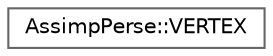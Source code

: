 digraph "クラス階層図"
{
 // LATEX_PDF_SIZE
  bgcolor="transparent";
  edge [fontname=Helvetica,fontsize=10,labelfontname=Helvetica,labelfontsize=10];
  node [fontname=Helvetica,fontsize=10,shape=box,height=0.2,width=0.4];
  rankdir="LR";
  Node0 [id="Node000000",label="AssimpPerse::VERTEX",height=0.2,width=0.4,color="grey40", fillcolor="white", style="filled",URL="$struct_assimp_perse_1_1_v_e_r_t_e_x.html",tooltip=" "];
}

